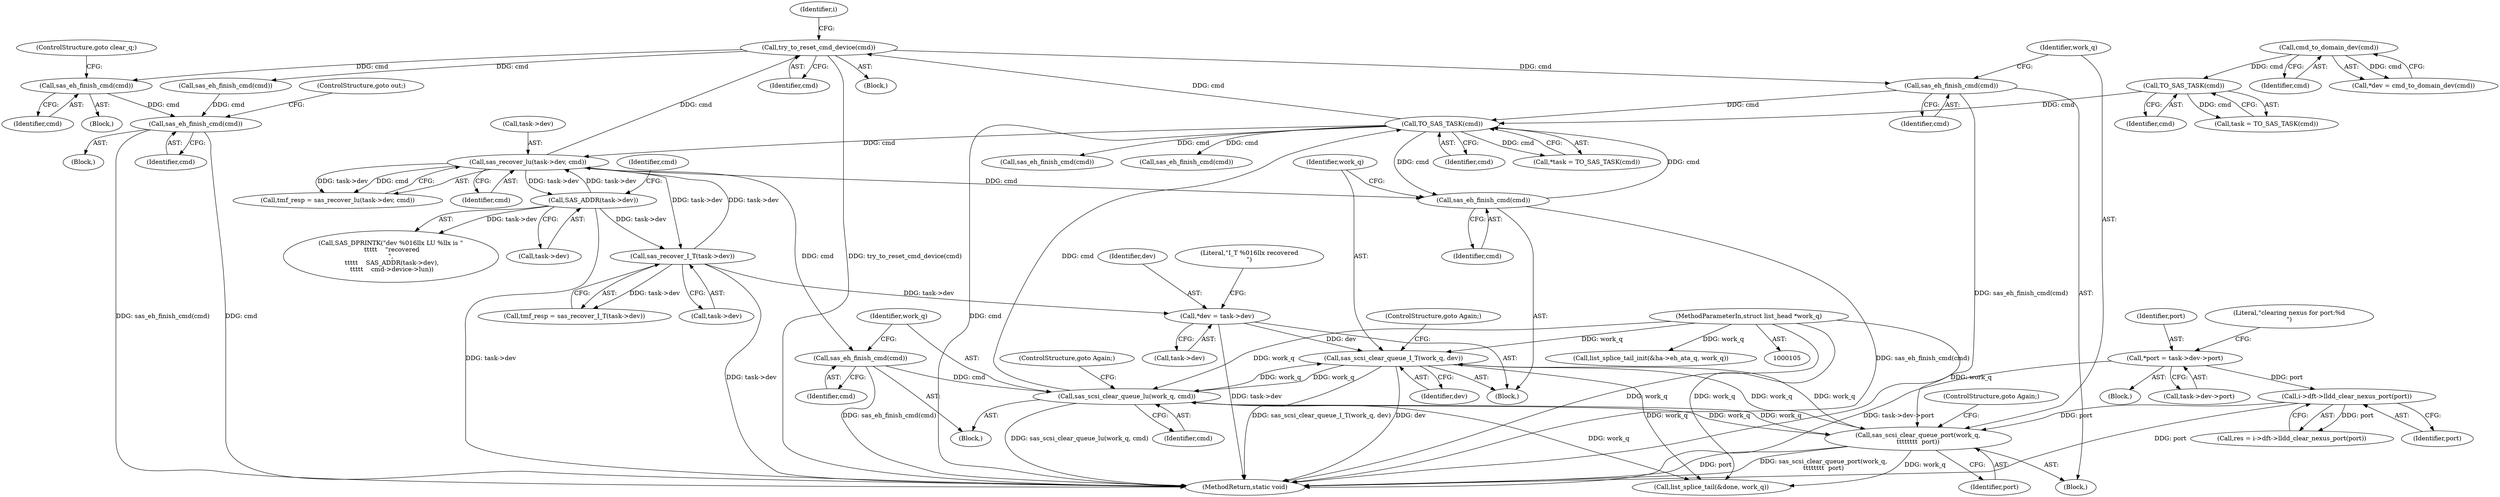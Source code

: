 digraph "0_linux_318aaf34f1179b39fa9c30fa0f3288b645beee39_1@pointer" {
"1000367" [label="(Call,sas_eh_finish_cmd(cmd))"];
"1000305" [label="(Call,try_to_reset_cmd_device(cmd))"];
"1000170" [label="(Call,TO_SAS_TASK(cmd))"];
"1000147" [label="(Call,TO_SAS_TASK(cmd))"];
"1000136" [label="(Call,cmd_to_domain_dev(cmd))"];
"1000341" [label="(Call,sas_eh_finish_cmd(cmd))"];
"1000299" [label="(Call,sas_eh_finish_cmd(cmd))"];
"1000237" [label="(Call,sas_recover_lu(task->dev, cmd))"];
"1000249" [label="(Call,SAS_ADDR(task->dev))"];
"1000271" [label="(Call,sas_recover_I_T(task->dev))"];
"1000260" [label="(Call,sas_scsi_clear_queue_lu(work_q, cmd))"];
"1000343" [label="(Call,sas_scsi_clear_queue_port(work_q,\n\t\t\t\t\t\t\t\t  port))"];
"1000301" [label="(Call,sas_scsi_clear_queue_I_T(work_q, dev))"];
"1000107" [label="(MethodParameterIn,struct list_head *work_q)"];
"1000286" [label="(Call,*dev = task->dev)"];
"1000329" [label="(Call,i->dft->lldd_clear_nexus_port(port))"];
"1000315" [label="(Call,*port = task->dev->port)"];
"1000258" [label="(Call,sas_eh_finish_cmd(cmd))"];
"1000402" [label="(Call,sas_eh_finish_cmd(cmd))"];
"1000258" [label="(Call,sas_eh_finish_cmd(cmd))"];
"1000262" [label="(Identifier,cmd)"];
"1000387" [label="(Call,list_splice_tail(&done, work_q))"];
"1000246" [label="(Block,)"];
"1000306" [label="(Identifier,cmd)"];
"1000368" [label="(Identifier,cmd)"];
"1000367" [label="(Call,sas_eh_finish_cmd(cmd))"];
"1000341" [label="(Call,sas_eh_finish_cmd(cmd))"];
"1000148" [label="(Identifier,cmd)"];
"1000344" [label="(Identifier,work_q)"];
"1000330" [label="(Identifier,port)"];
"1000317" [label="(Call,task->dev->port)"];
"1000238" [label="(Call,task->dev)"];
"1000170" [label="(Call,TO_SAS_TASK(cmd))"];
"1000271" [label="(Call,sas_recover_I_T(task->dev))"];
"1000136" [label="(Call,cmd_to_domain_dev(cmd))"];
"1000237" [label="(Call,sas_recover_lu(task->dev, cmd))"];
"1000403" [label="(Identifier,cmd)"];
"1000147" [label="(Call,TO_SAS_TASK(cmd))"];
"1000342" [label="(Identifier,cmd)"];
"1000364" [label="(Block,)"];
"1000255" [label="(Identifier,cmd)"];
"1000213" [label="(Block,)"];
"1000260" [label="(Call,sas_scsi_clear_queue_lu(work_q, cmd))"];
"1000249" [label="(Call,SAS_ADDR(task->dev))"];
"1000405" [label="(MethodReturn,static void)"];
"1000369" [label="(ControlStructure,goto clear_q;)"];
"1000315" [label="(Call,*port = task->dev->port)"];
"1000145" [label="(Call,task = TO_SAS_TASK(cmd))"];
"1000171" [label="(Identifier,cmd)"];
"1000404" [label="(ControlStructure,goto out;)"];
"1000302" [label="(Identifier,work_q)"];
"1000305" [label="(Call,try_to_reset_cmd_device(cmd))"];
"1000288" [label="(Call,task->dev)"];
"1000343" [label="(Call,sas_scsi_clear_queue_port(work_q,\n\t\t\t\t\t\t\t\t  port))"];
"1000323" [label="(Literal,\"clearing nexus for port:%d\n\")"];
"1000168" [label="(Call,*task = TO_SAS_TASK(cmd))"];
"1000137" [label="(Identifier,cmd)"];
"1000269" [label="(Call,tmf_resp = sas_recover_I_T(task->dev))"];
"1000304" [label="(ControlStructure,goto Again;)"];
"1000263" [label="(ControlStructure,goto Again;)"];
"1000346" [label="(ControlStructure,goto Again;)"];
"1000313" [label="(Block,)"];
"1000286" [label="(Call,*dev = task->dev)"];
"1000316" [label="(Identifier,port)"];
"1000303" [label="(Identifier,dev)"];
"1000402" [label="(Call,sas_eh_finish_cmd(cmd))"];
"1000272" [label="(Call,task->dev)"];
"1000235" [label="(Call,tmf_resp = sas_recover_lu(task->dev, cmd))"];
"1000335" [label="(Block,)"];
"1000250" [label="(Call,task->dev)"];
"1000299" [label="(Call,sas_eh_finish_cmd(cmd))"];
"1000329" [label="(Call,i->dft->lldd_clear_nexus_port(port))"];
"1000259" [label="(Identifier,cmd)"];
"1000247" [label="(Call,SAS_DPRINTK(\"dev %016llx LU %llx is \"\n \t\t\t\t\t    \"recovered\n\",\n \t\t\t\t\t    SAS_ADDR(task->dev),\n \t\t\t\t\t    cmd->device->lun))"];
"1000300" [label="(Identifier,cmd)"];
"1000241" [label="(Identifier,cmd)"];
"1000219" [label="(Call,sas_eh_finish_cmd(cmd))"];
"1000292" [label="(Literal,\"I_T %016llx recovered\n\")"];
"1000391" [label="(Call,list_splice_tail_init(&ha->eh_ata_q, work_q))"];
"1000107" [label="(MethodParameterIn,struct list_head *work_q)"];
"1000301" [label="(Call,sas_scsi_clear_queue_I_T(work_q, dev))"];
"1000345" [label="(Identifier,port)"];
"1000287" [label="(Identifier,dev)"];
"1000310" [label="(Identifier,i)"];
"1000108" [label="(Block,)"];
"1000227" [label="(Call,sas_eh_finish_cmd(cmd))"];
"1000383" [label="(Call,sas_eh_finish_cmd(cmd))"];
"1000134" [label="(Call,*dev = cmd_to_domain_dev(cmd))"];
"1000261" [label="(Identifier,work_q)"];
"1000327" [label="(Call,res = i->dft->lldd_clear_nexus_port(port))"];
"1000284" [label="(Block,)"];
"1000367" -> "1000364"  [label="AST: "];
"1000367" -> "1000368"  [label="CFG: "];
"1000368" -> "1000367"  [label="AST: "];
"1000369" -> "1000367"  [label="CFG: "];
"1000305" -> "1000367"  [label="DDG: cmd"];
"1000367" -> "1000402"  [label="DDG: cmd"];
"1000305" -> "1000213"  [label="AST: "];
"1000305" -> "1000306"  [label="CFG: "];
"1000306" -> "1000305"  [label="AST: "];
"1000310" -> "1000305"  [label="CFG: "];
"1000305" -> "1000405"  [label="DDG: try_to_reset_cmd_device(cmd)"];
"1000170" -> "1000305"  [label="DDG: cmd"];
"1000237" -> "1000305"  [label="DDG: cmd"];
"1000305" -> "1000341"  [label="DDG: cmd"];
"1000305" -> "1000383"  [label="DDG: cmd"];
"1000170" -> "1000168"  [label="AST: "];
"1000170" -> "1000171"  [label="CFG: "];
"1000171" -> "1000170"  [label="AST: "];
"1000168" -> "1000170"  [label="CFG: "];
"1000170" -> "1000405"  [label="DDG: cmd"];
"1000170" -> "1000168"  [label="DDG: cmd"];
"1000147" -> "1000170"  [label="DDG: cmd"];
"1000341" -> "1000170"  [label="DDG: cmd"];
"1000299" -> "1000170"  [label="DDG: cmd"];
"1000260" -> "1000170"  [label="DDG: cmd"];
"1000170" -> "1000219"  [label="DDG: cmd"];
"1000170" -> "1000227"  [label="DDG: cmd"];
"1000170" -> "1000237"  [label="DDG: cmd"];
"1000170" -> "1000299"  [label="DDG: cmd"];
"1000147" -> "1000145"  [label="AST: "];
"1000147" -> "1000148"  [label="CFG: "];
"1000148" -> "1000147"  [label="AST: "];
"1000145" -> "1000147"  [label="CFG: "];
"1000147" -> "1000145"  [label="DDG: cmd"];
"1000136" -> "1000147"  [label="DDG: cmd"];
"1000136" -> "1000134"  [label="AST: "];
"1000136" -> "1000137"  [label="CFG: "];
"1000137" -> "1000136"  [label="AST: "];
"1000134" -> "1000136"  [label="CFG: "];
"1000136" -> "1000134"  [label="DDG: cmd"];
"1000341" -> "1000335"  [label="AST: "];
"1000341" -> "1000342"  [label="CFG: "];
"1000342" -> "1000341"  [label="AST: "];
"1000344" -> "1000341"  [label="CFG: "];
"1000341" -> "1000405"  [label="DDG: sas_eh_finish_cmd(cmd)"];
"1000299" -> "1000284"  [label="AST: "];
"1000299" -> "1000300"  [label="CFG: "];
"1000300" -> "1000299"  [label="AST: "];
"1000302" -> "1000299"  [label="CFG: "];
"1000299" -> "1000405"  [label="DDG: sas_eh_finish_cmd(cmd)"];
"1000237" -> "1000299"  [label="DDG: cmd"];
"1000237" -> "1000235"  [label="AST: "];
"1000237" -> "1000241"  [label="CFG: "];
"1000238" -> "1000237"  [label="AST: "];
"1000241" -> "1000237"  [label="AST: "];
"1000235" -> "1000237"  [label="CFG: "];
"1000237" -> "1000235"  [label="DDG: task->dev"];
"1000237" -> "1000235"  [label="DDG: cmd"];
"1000249" -> "1000237"  [label="DDG: task->dev"];
"1000271" -> "1000237"  [label="DDG: task->dev"];
"1000237" -> "1000249"  [label="DDG: task->dev"];
"1000237" -> "1000258"  [label="DDG: cmd"];
"1000237" -> "1000271"  [label="DDG: task->dev"];
"1000249" -> "1000247"  [label="AST: "];
"1000249" -> "1000250"  [label="CFG: "];
"1000250" -> "1000249"  [label="AST: "];
"1000255" -> "1000249"  [label="CFG: "];
"1000249" -> "1000405"  [label="DDG: task->dev"];
"1000249" -> "1000247"  [label="DDG: task->dev"];
"1000249" -> "1000271"  [label="DDG: task->dev"];
"1000271" -> "1000269"  [label="AST: "];
"1000271" -> "1000272"  [label="CFG: "];
"1000272" -> "1000271"  [label="AST: "];
"1000269" -> "1000271"  [label="CFG: "];
"1000271" -> "1000405"  [label="DDG: task->dev"];
"1000271" -> "1000269"  [label="DDG: task->dev"];
"1000271" -> "1000286"  [label="DDG: task->dev"];
"1000260" -> "1000246"  [label="AST: "];
"1000260" -> "1000262"  [label="CFG: "];
"1000261" -> "1000260"  [label="AST: "];
"1000262" -> "1000260"  [label="AST: "];
"1000263" -> "1000260"  [label="CFG: "];
"1000260" -> "1000405"  [label="DDG: sas_scsi_clear_queue_lu(work_q, cmd)"];
"1000343" -> "1000260"  [label="DDG: work_q"];
"1000301" -> "1000260"  [label="DDG: work_q"];
"1000107" -> "1000260"  [label="DDG: work_q"];
"1000258" -> "1000260"  [label="DDG: cmd"];
"1000260" -> "1000301"  [label="DDG: work_q"];
"1000260" -> "1000343"  [label="DDG: work_q"];
"1000260" -> "1000387"  [label="DDG: work_q"];
"1000343" -> "1000335"  [label="AST: "];
"1000343" -> "1000345"  [label="CFG: "];
"1000344" -> "1000343"  [label="AST: "];
"1000345" -> "1000343"  [label="AST: "];
"1000346" -> "1000343"  [label="CFG: "];
"1000343" -> "1000405"  [label="DDG: sas_scsi_clear_queue_port(work_q,\n\t\t\t\t\t\t\t\t  port)"];
"1000343" -> "1000405"  [label="DDG: port"];
"1000343" -> "1000301"  [label="DDG: work_q"];
"1000301" -> "1000343"  [label="DDG: work_q"];
"1000107" -> "1000343"  [label="DDG: work_q"];
"1000329" -> "1000343"  [label="DDG: port"];
"1000343" -> "1000387"  [label="DDG: work_q"];
"1000301" -> "1000284"  [label="AST: "];
"1000301" -> "1000303"  [label="CFG: "];
"1000302" -> "1000301"  [label="AST: "];
"1000303" -> "1000301"  [label="AST: "];
"1000304" -> "1000301"  [label="CFG: "];
"1000301" -> "1000405"  [label="DDG: dev"];
"1000301" -> "1000405"  [label="DDG: sas_scsi_clear_queue_I_T(work_q, dev)"];
"1000107" -> "1000301"  [label="DDG: work_q"];
"1000286" -> "1000301"  [label="DDG: dev"];
"1000301" -> "1000387"  [label="DDG: work_q"];
"1000107" -> "1000105"  [label="AST: "];
"1000107" -> "1000405"  [label="DDG: work_q"];
"1000107" -> "1000387"  [label="DDG: work_q"];
"1000107" -> "1000391"  [label="DDG: work_q"];
"1000286" -> "1000284"  [label="AST: "];
"1000286" -> "1000288"  [label="CFG: "];
"1000287" -> "1000286"  [label="AST: "];
"1000288" -> "1000286"  [label="AST: "];
"1000292" -> "1000286"  [label="CFG: "];
"1000286" -> "1000405"  [label="DDG: task->dev"];
"1000329" -> "1000327"  [label="AST: "];
"1000329" -> "1000330"  [label="CFG: "];
"1000330" -> "1000329"  [label="AST: "];
"1000327" -> "1000329"  [label="CFG: "];
"1000329" -> "1000405"  [label="DDG: port"];
"1000329" -> "1000327"  [label="DDG: port"];
"1000315" -> "1000329"  [label="DDG: port"];
"1000315" -> "1000313"  [label="AST: "];
"1000315" -> "1000317"  [label="CFG: "];
"1000316" -> "1000315"  [label="AST: "];
"1000317" -> "1000315"  [label="AST: "];
"1000323" -> "1000315"  [label="CFG: "];
"1000315" -> "1000405"  [label="DDG: task->dev->port"];
"1000258" -> "1000246"  [label="AST: "];
"1000258" -> "1000259"  [label="CFG: "];
"1000259" -> "1000258"  [label="AST: "];
"1000261" -> "1000258"  [label="CFG: "];
"1000258" -> "1000405"  [label="DDG: sas_eh_finish_cmd(cmd)"];
"1000402" -> "1000108"  [label="AST: "];
"1000402" -> "1000403"  [label="CFG: "];
"1000403" -> "1000402"  [label="AST: "];
"1000404" -> "1000402"  [label="CFG: "];
"1000402" -> "1000405"  [label="DDG: sas_eh_finish_cmd(cmd)"];
"1000402" -> "1000405"  [label="DDG: cmd"];
"1000383" -> "1000402"  [label="DDG: cmd"];
}
